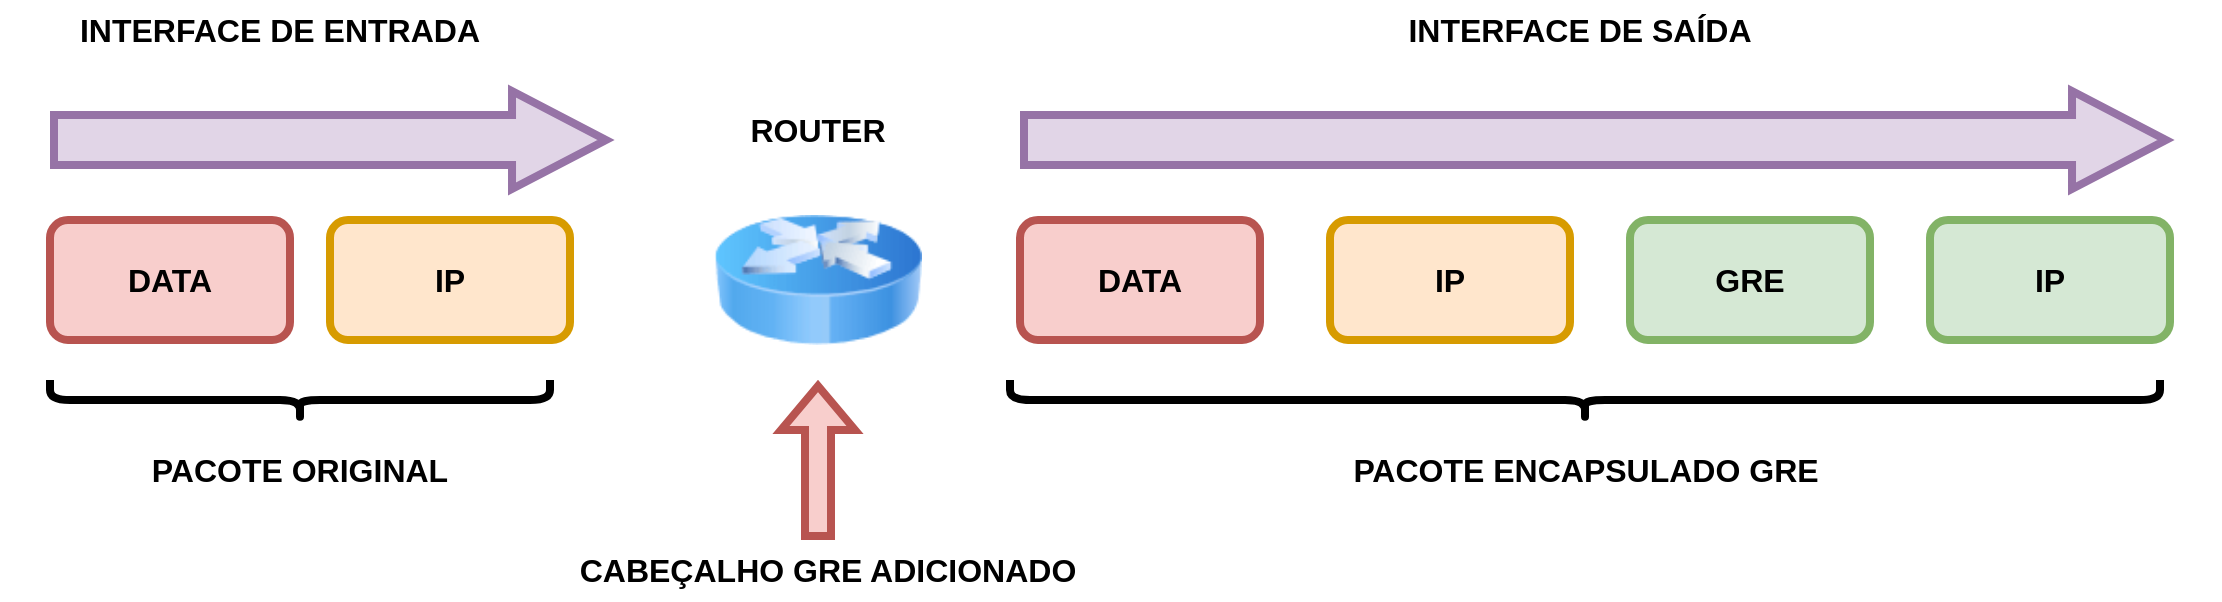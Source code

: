 <mxfile version="24.0.5" type="device">
  <diagram name="Página-1" id="W936nONh8QxvyN7CRFRm">
    <mxGraphModel dx="1194" dy="716" grid="1" gridSize="10" guides="1" tooltips="1" connect="1" arrows="1" fold="1" page="1" pageScale="1" pageWidth="827" pageHeight="1169" math="0" shadow="0">
      <root>
        <mxCell id="0" />
        <mxCell id="1" parent="0" />
        <mxCell id="77DpB2IWrsSkfqM6DX6a-13" value="" style="rounded=1;whiteSpace=wrap;html=1;strokeWidth=4;fillColor=#d5e8d4;strokeColor=#82b366;" vertex="1" parent="1">
          <mxGeometry x="970" y="280" width="120" height="60" as="geometry" />
        </mxCell>
        <mxCell id="77DpB2IWrsSkfqM6DX6a-1" value="" style="image;html=1;image=img/lib/clip_art/networking/Router_Icon_128x128.png" vertex="1" parent="1">
          <mxGeometry x="362" y="262.5" width="104" height="95" as="geometry" />
        </mxCell>
        <mxCell id="77DpB2IWrsSkfqM6DX6a-2" value="" style="rounded=1;whiteSpace=wrap;html=1;strokeWidth=4;fillColor=#f8cecc;strokeColor=#b85450;" vertex="1" parent="1">
          <mxGeometry x="30" y="280" width="120" height="60" as="geometry" />
        </mxCell>
        <mxCell id="77DpB2IWrsSkfqM6DX6a-3" value="" style="rounded=1;whiteSpace=wrap;html=1;strokeWidth=4;fillColor=#ffe6cc;strokeColor=#d79b00;" vertex="1" parent="1">
          <mxGeometry x="170" y="280" width="120" height="60" as="geometry" />
        </mxCell>
        <mxCell id="77DpB2IWrsSkfqM6DX6a-4" value="DATA" style="text;html=1;strokeColor=none;fillColor=none;align=center;verticalAlign=middle;whiteSpace=wrap;rounded=0;fontSize=16;fontStyle=1" vertex="1" parent="1">
          <mxGeometry x="5" y="295" width="170" height="30" as="geometry" />
        </mxCell>
        <mxCell id="77DpB2IWrsSkfqM6DX6a-5" value="IP" style="text;html=1;strokeColor=none;fillColor=none;align=center;verticalAlign=middle;whiteSpace=wrap;rounded=0;fontSize=16;fontStyle=1" vertex="1" parent="1">
          <mxGeometry x="145" y="295" width="170" height="30" as="geometry" />
        </mxCell>
        <mxCell id="77DpB2IWrsSkfqM6DX6a-6" value="ROUTER" style="text;html=1;strokeColor=none;fillColor=none;align=center;verticalAlign=middle;whiteSpace=wrap;rounded=0;fontSize=16;fontStyle=1" vertex="1" parent="1">
          <mxGeometry x="329" y="220" width="170" height="30" as="geometry" />
        </mxCell>
        <mxCell id="77DpB2IWrsSkfqM6DX6a-7" value="" style="rounded=1;whiteSpace=wrap;html=1;strokeWidth=4;fillColor=#f8cecc;strokeColor=#b85450;" vertex="1" parent="1">
          <mxGeometry x="515" y="280" width="120" height="60" as="geometry" />
        </mxCell>
        <mxCell id="77DpB2IWrsSkfqM6DX6a-8" value="DATA" style="text;html=1;strokeColor=none;fillColor=none;align=center;verticalAlign=middle;whiteSpace=wrap;rounded=0;fontSize=16;fontStyle=1" vertex="1" parent="1">
          <mxGeometry x="490" y="295" width="170" height="30" as="geometry" />
        </mxCell>
        <mxCell id="77DpB2IWrsSkfqM6DX6a-9" value="" style="rounded=1;whiteSpace=wrap;html=1;strokeWidth=4;fillColor=#ffe6cc;strokeColor=#d79b00;" vertex="1" parent="1">
          <mxGeometry x="670" y="280" width="120" height="60" as="geometry" />
        </mxCell>
        <mxCell id="77DpB2IWrsSkfqM6DX6a-10" value="IP" style="text;html=1;strokeColor=none;fillColor=none;align=center;verticalAlign=middle;whiteSpace=wrap;rounded=0;fontSize=16;fontStyle=1" vertex="1" parent="1">
          <mxGeometry x="945" y="295" width="170" height="30" as="geometry" />
        </mxCell>
        <mxCell id="77DpB2IWrsSkfqM6DX6a-11" value="" style="rounded=1;whiteSpace=wrap;html=1;strokeWidth=4;fillColor=#d5e8d4;strokeColor=#82b366;" vertex="1" parent="1">
          <mxGeometry x="820" y="280" width="120" height="60" as="geometry" />
        </mxCell>
        <mxCell id="77DpB2IWrsSkfqM6DX6a-12" value="GRE" style="text;html=1;strokeColor=none;fillColor=none;align=center;verticalAlign=middle;whiteSpace=wrap;rounded=0;fontSize=16;fontStyle=1" vertex="1" parent="1">
          <mxGeometry x="795" y="295" width="170" height="30" as="geometry" />
        </mxCell>
        <mxCell id="77DpB2IWrsSkfqM6DX6a-14" value="IP" style="text;html=1;strokeColor=none;fillColor=none;align=center;verticalAlign=middle;whiteSpace=wrap;rounded=0;fontSize=16;fontStyle=1" vertex="1" parent="1">
          <mxGeometry x="645" y="295" width="170" height="30" as="geometry" />
        </mxCell>
        <mxCell id="77DpB2IWrsSkfqM6DX6a-15" value="" style="shape=flexArrow;endArrow=classic;html=1;rounded=0;endWidth=20;endSize=14.33;width=22;strokeWidth=4;fillColor=#e1d5e7;strokeColor=#9673a6;" edge="1" parent="1">
          <mxGeometry width="50" height="50" relative="1" as="geometry">
            <mxPoint x="30" y="240" as="sourcePoint" />
            <mxPoint x="310" y="240" as="targetPoint" />
          </mxGeometry>
        </mxCell>
        <mxCell id="77DpB2IWrsSkfqM6DX6a-16" value="" style="shape=flexArrow;endArrow=classic;html=1;rounded=0;endWidth=20;endSize=14.33;width=22;strokeWidth=4;fillColor=#e1d5e7;strokeColor=#9673a6;" edge="1" parent="1">
          <mxGeometry width="50" height="50" relative="1" as="geometry">
            <mxPoint x="515" y="240" as="sourcePoint" />
            <mxPoint x="1090" y="240" as="targetPoint" />
          </mxGeometry>
        </mxCell>
        <mxCell id="77DpB2IWrsSkfqM6DX6a-17" value="INTERFACE DE SAÍDA" style="text;html=1;strokeColor=none;fillColor=none;align=center;verticalAlign=middle;whiteSpace=wrap;rounded=0;fontSize=16;fontStyle=1" vertex="1" parent="1">
          <mxGeometry x="680" y="170" width="230" height="30" as="geometry" />
        </mxCell>
        <mxCell id="77DpB2IWrsSkfqM6DX6a-18" value="INTERFACE DE ENTRADA" style="text;html=1;strokeColor=none;fillColor=none;align=center;verticalAlign=middle;whiteSpace=wrap;rounded=0;fontSize=16;fontStyle=1" vertex="1" parent="1">
          <mxGeometry x="30" y="170" width="230" height="30" as="geometry" />
        </mxCell>
        <mxCell id="77DpB2IWrsSkfqM6DX6a-20" value="" style="shape=curlyBracket;whiteSpace=wrap;html=1;rounded=1;labelPosition=left;verticalLabelPosition=middle;align=right;verticalAlign=middle;rotation=-90;strokeWidth=4;" vertex="1" parent="1">
          <mxGeometry x="145" y="245" width="20" height="250" as="geometry" />
        </mxCell>
        <mxCell id="77DpB2IWrsSkfqM6DX6a-21" value="" style="shape=curlyBracket;whiteSpace=wrap;html=1;rounded=1;labelPosition=left;verticalLabelPosition=middle;align=right;verticalAlign=middle;rotation=-90;strokeWidth=4;" vertex="1" parent="1">
          <mxGeometry x="787.5" y="82.5" width="20" height="575" as="geometry" />
        </mxCell>
        <mxCell id="77DpB2IWrsSkfqM6DX6a-22" value="PACOTE ORIGINAL" style="text;html=1;strokeColor=none;fillColor=none;align=center;verticalAlign=middle;whiteSpace=wrap;rounded=0;fontSize=16;fontStyle=1" vertex="1" parent="1">
          <mxGeometry x="40" y="390" width="230" height="30" as="geometry" />
        </mxCell>
        <mxCell id="77DpB2IWrsSkfqM6DX6a-23" value="PACOTE ENCAPSULADO GRE" style="text;html=1;strokeColor=none;fillColor=none;align=center;verticalAlign=middle;whiteSpace=wrap;rounded=0;fontSize=16;fontStyle=1" vertex="1" parent="1">
          <mxGeometry x="668.75" y="390" width="257.5" height="30" as="geometry" />
        </mxCell>
        <mxCell id="77DpB2IWrsSkfqM6DX6a-24" value="CABEÇALHO GRE ADICIONADO" style="text;html=1;strokeColor=none;fillColor=none;align=center;verticalAlign=middle;whiteSpace=wrap;rounded=0;fontSize=16;fontStyle=1" vertex="1" parent="1">
          <mxGeometry x="290" y="440" width="257.5" height="30" as="geometry" />
        </mxCell>
        <mxCell id="77DpB2IWrsSkfqM6DX6a-25" value="" style="shape=flexArrow;endArrow=classic;html=1;rounded=0;fillColor=#f8cecc;strokeColor=#b85450;strokeWidth=4;" edge="1" parent="1">
          <mxGeometry width="50" height="50" relative="1" as="geometry">
            <mxPoint x="414" y="440" as="sourcePoint" />
            <mxPoint x="414" y="361" as="targetPoint" />
          </mxGeometry>
        </mxCell>
      </root>
    </mxGraphModel>
  </diagram>
</mxfile>
